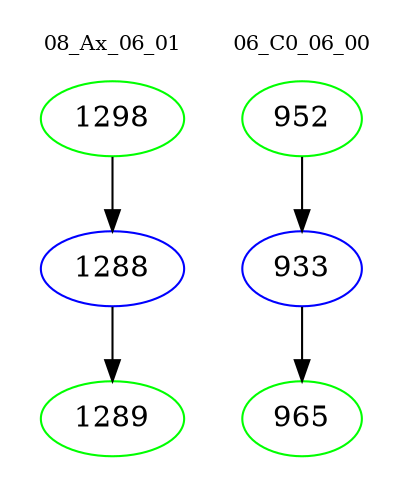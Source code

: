 digraph{
subgraph cluster_0 {
color = white
label = "08_Ax_06_01";
fontsize=10;
T0_1298 [label="1298", color="green"]
T0_1298 -> T0_1288 [color="black"]
T0_1288 [label="1288", color="blue"]
T0_1288 -> T0_1289 [color="black"]
T0_1289 [label="1289", color="green"]
}
subgraph cluster_1 {
color = white
label = "06_C0_06_00";
fontsize=10;
T1_952 [label="952", color="green"]
T1_952 -> T1_933 [color="black"]
T1_933 [label="933", color="blue"]
T1_933 -> T1_965 [color="black"]
T1_965 [label="965", color="green"]
}
}
